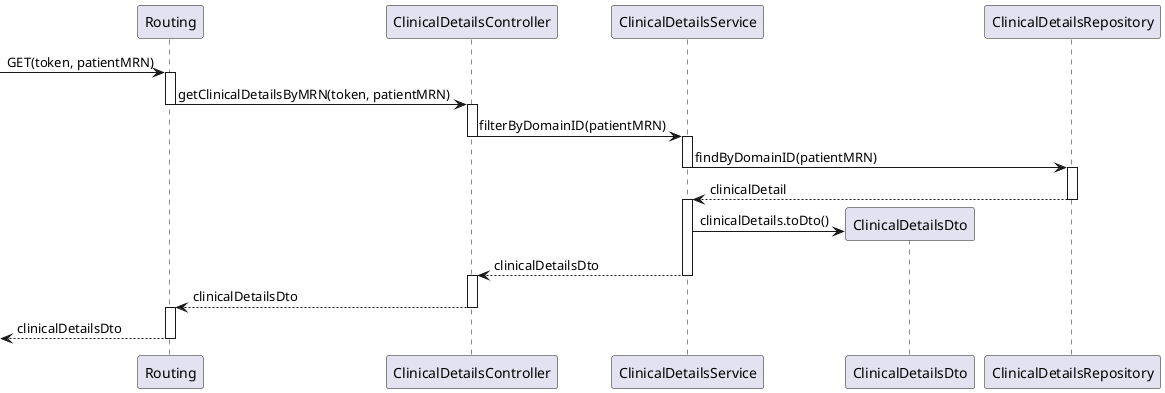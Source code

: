 @startuml

participant Routing
participant ClinicalDetailsController as ctrl
participant ClinicalDetailsService as svc
participant ClinicalDetailsDto as dto
participant ClinicalDetailsRepository as repo

-> Routing : GET(token, patientMRN)
activate Routing
    Routing -> ctrl : getClinicalDetailsByMRN(token, patientMRN)
deactivate Routing

activate ctrl
    ctrl -> svc : filterByDomainID(patientMRN)
deactivate ctrl

activate svc
    svc -> repo : findByDomainID(patientMRN)
deactivate svc

activate repo
    repo --> svc : clinicalDetail
deactivate repo

activate svc
    svc ->  dto** : clinicalDetails.toDto()
    svc --> ctrl : clinicalDetailsDto
deactivate svc

activate ctrl
    ctrl --> Routing : clinicalDetailsDto
deactivate ctrl

activate Routing
    <--- Routing : clinicalDetailsDto
deactivate Routing

@enduml